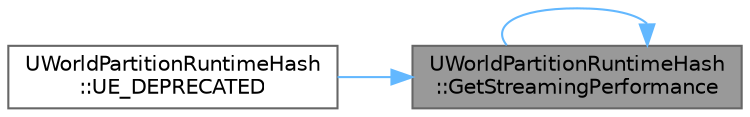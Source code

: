 digraph "UWorldPartitionRuntimeHash::GetStreamingPerformance"
{
 // INTERACTIVE_SVG=YES
 // LATEX_PDF_SIZE
  bgcolor="transparent";
  edge [fontname=Helvetica,fontsize=10,labelfontname=Helvetica,labelfontsize=10];
  node [fontname=Helvetica,fontsize=10,shape=box,height=0.2,width=0.4];
  rankdir="RL";
  Node1 [id="Node000001",label="UWorldPartitionRuntimeHash\l::GetStreamingPerformance",height=0.2,width=0.4,color="gray40", fillcolor="grey60", style="filled", fontcolor="black",tooltip=" "];
  Node1 -> Node1 [id="edge1_Node000001_Node000001",dir="back",color="steelblue1",style="solid",tooltip=" "];
  Node1 -> Node2 [id="edge2_Node000001_Node000002",dir="back",color="steelblue1",style="solid",tooltip=" "];
  Node2 [id="Node000002",label="UWorldPartitionRuntimeHash\l::UE_DEPRECATED",height=0.2,width=0.4,color="grey40", fillcolor="white", style="filled",URL="$dd/d78/classUWorldPartitionRuntimeHash.html#a33b669de6701cfe1e9344bf646be87b2",tooltip=" "];
}

